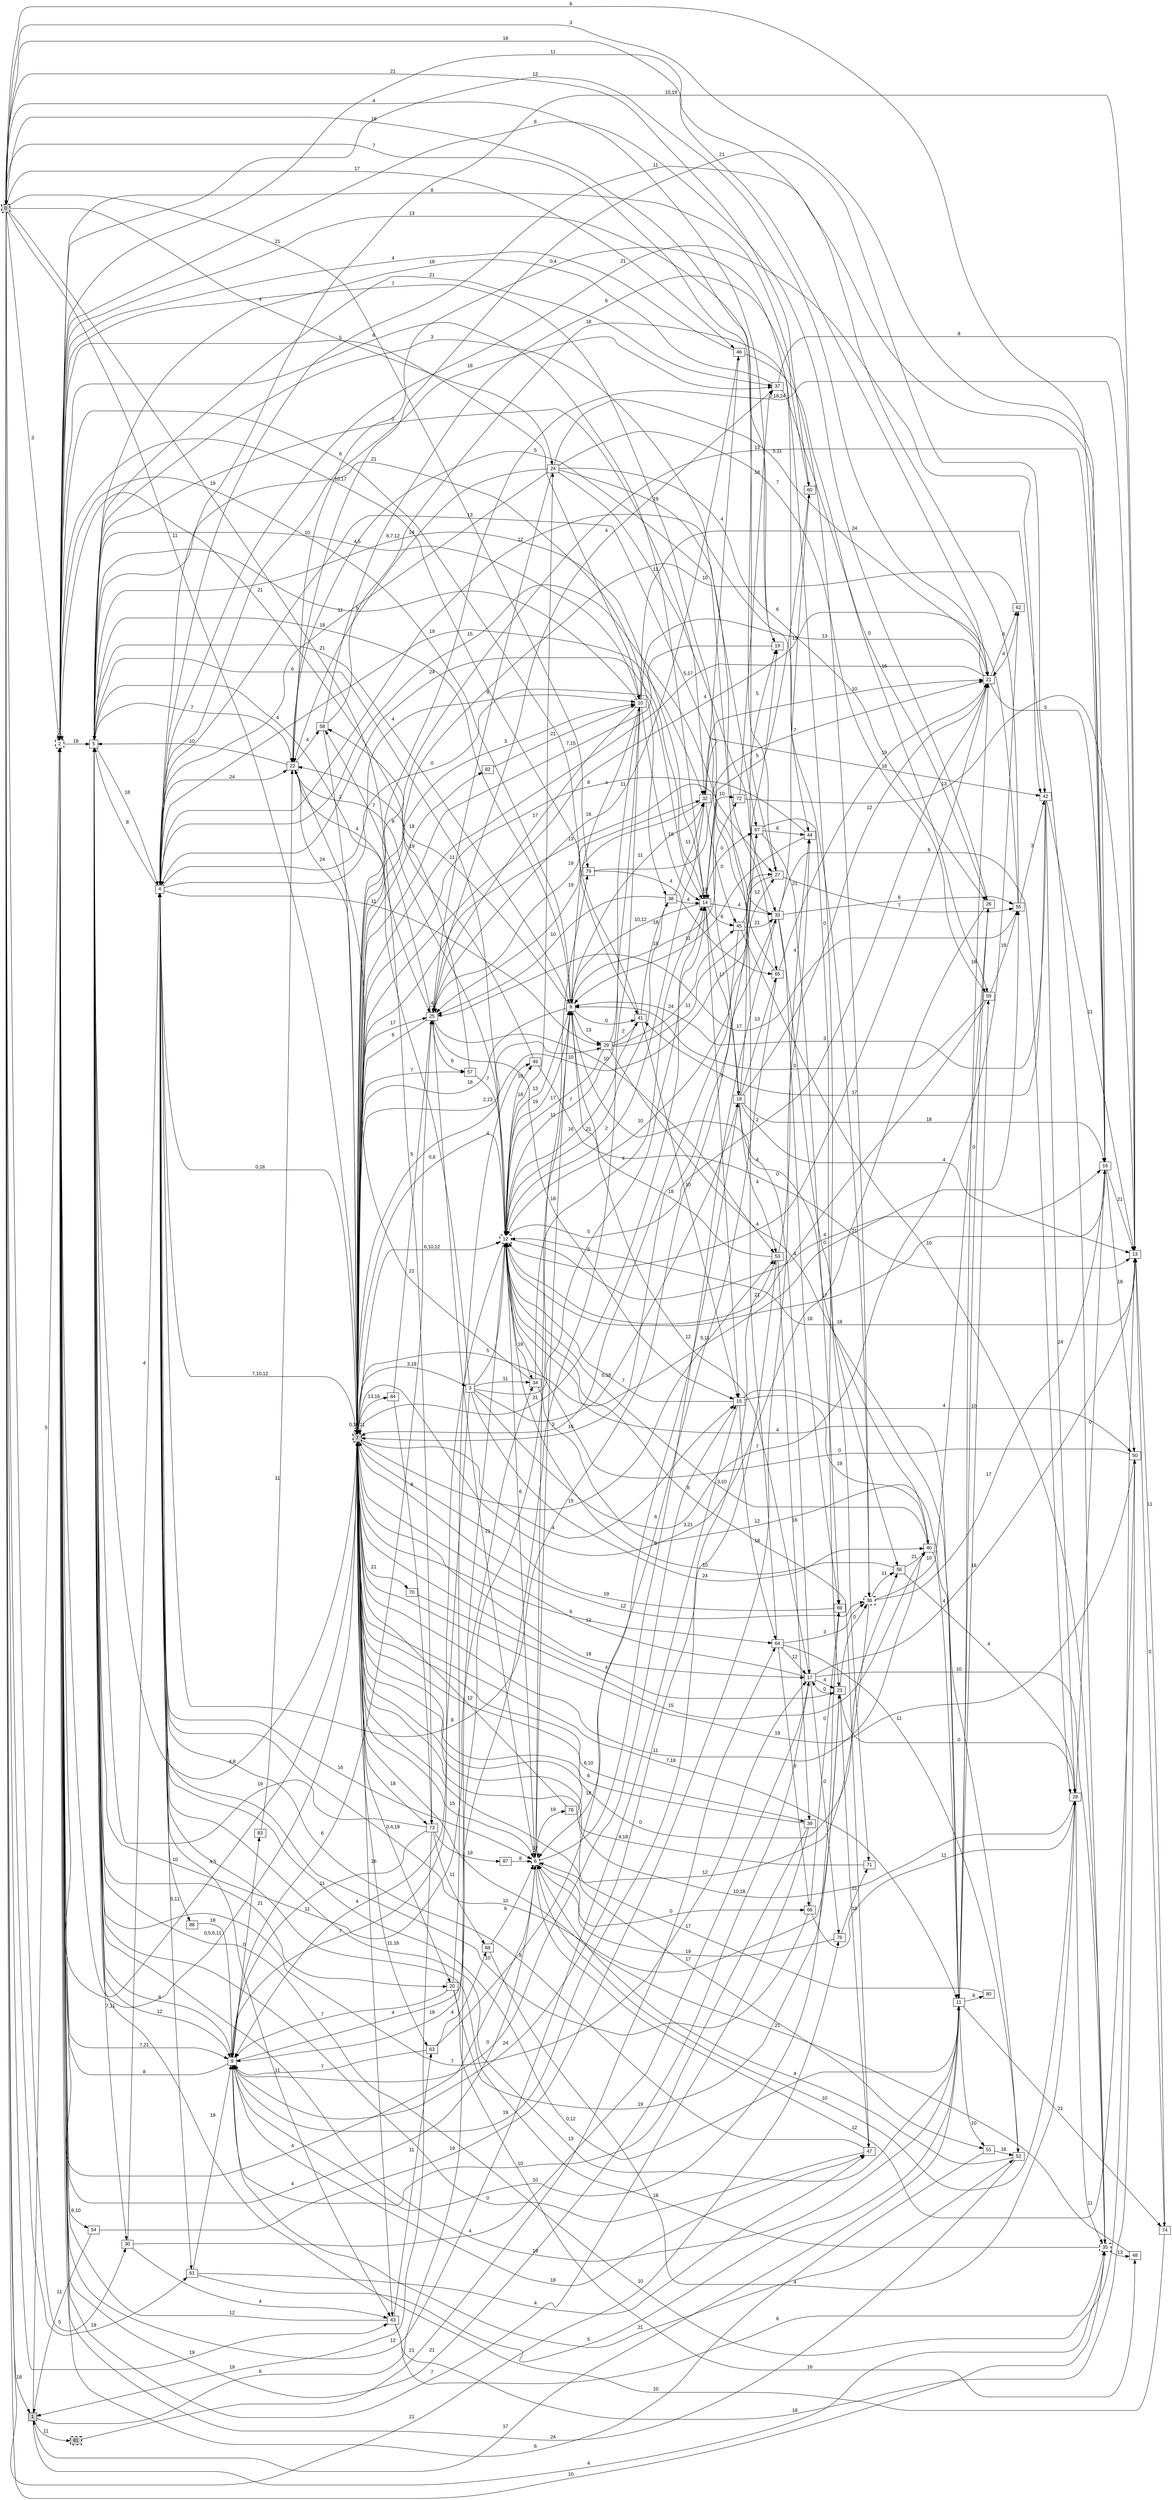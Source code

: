digraph "NDFA" {
  rankdir=LR
  node [shape=box width=0.1 height=0.1 fontname=Arial]
  edge [fontname=Arial]
/* Estados */
 s0 [label="0" style="filled,bold,dashed"] /* I:1 F:1 D:0 */
 s1 [label="1" style="filled"] /* I:1 F:0 D:0 */
 s2 [label="2" style="bold,dashed"] /* I:0 F:1 D:0 */
 s3 [label="3" ] /* I:0 F:0 D:0 */
 s4 [label="4" ] /* I:0 F:0 D:0 */
 s5 [label="5" ] /* I:0 F:0 D:0 */
 s6 [label="6" style="bold,dashed"] /* I:0 F:1 D:0 */
 s7 [label="7" style="filled,bold,dashed"] /* I:1 F:1 D:0 */
 s8 [label="8" ] /* I:0 F:0 D:0 */
 s9 [label="9" ] /* I:0 F:0 D:0 */
 s10 [label="10" ] /* I:0 F:0 D:0 */
 s11 [label="11" ] /* I:0 F:0 D:0 */
 s12 [label="12" style="bold,dashed"] /* I:0 F:1 D:0 */
 s13 [label="13" ] /* I:0 F:0 D:0 */
 s14 [label="14" ] /* I:0 F:0 D:0 */
 s15 [label="15" ] /* I:0 F:0 D:0 */
 s16 [label="16" ] /* I:0 F:0 D:0 */
 s17 [label="17" ] /* I:0 F:0 D:0 */
 s18 [label="18" ] /* I:0 F:0 D:0 */
 s19 [label="19" ] /* I:0 F:0 D:0 */
 s20 [label="20" ] /* I:0 F:0 D:0 */
 s21 [label="21" ] /* I:0 F:0 D:0 */
 s22 [label="22" ] /* I:0 F:0 D:0 */
 s23 [label="23" ] /* I:0 F:0 D:0 */
 s24 [label="24" ] /* I:0 F:0 D:0 */
 s25 [label="25" ] /* I:0 F:0 D:0 */
 s26 [label="26" ] /* I:0 F:0 D:0 */
 s27 [label="27" ] /* I:0 F:0 D:0 */
 s28 [label="28" ] /* I:0 F:0 D:0 */
 s29 [label="29" ] /* I:0 F:0 D:0 */
 s30 [label="30" ] /* I:0 F:0 D:0 */
 s32 [label="32" ] /* I:0 F:0 D:0 */
 s33 [label="33" ] /* I:0 F:0 D:0 */
 s34 [label="34" ] /* I:0 F:0 D:0 */
 s35 [label="35" style="bold,dashed"] /* I:0 F:1 D:0 */
 s36 [label="36" style="bold,dashed"] /* I:0 F:1 D:0 */
 s37 [label="37" ] /* I:0 F:0 D:0 */
 s38 [label="38" ] /* I:0 F:0 D:0 */
 s39 [label="39" ] /* I:0 F:0 D:0 */
 s40 [label="40" ] /* I:0 F:0 D:0 */
 s41 [label="41" ] /* I:0 F:0 D:0 */
 s42 [label="42" ] /* I:0 F:0 D:0 */
 s43 [label="43" ] /* I:0 F:0 D:0 */
 s44 [label="44" ] /* I:0 F:0 D:0 */
 s45 [label="45" ] /* I:0 F:0 D:0 */
 s46 [label="46" ] /* I:0 F:0 D:0 */
 s47 [label="47" ] /* I:0 F:0 D:0 */
 s48 [label="48" ] /* I:0 F:0 D:0 */
 s49 [label="49" ] /* I:0 F:0 D:0 */
 s50 [label="50" ] /* I:0 F:0 D:0 */
 s51 [label="51" ] /* I:0 F:0 D:0 */
 s52 [label="52" ] /* I:0 F:0 D:0 */
 s53 [label="53" ] /* I:0 F:0 D:0 */
 s54 [label="54" ] /* I:0 F:0 D:0 */
 s55 [label="55" ] /* I:0 F:0 D:0 */
 s56 [label="56" ] /* I:0 F:0 D:0 */
 s57 [label="57" ] /* I:0 F:0 D:0 */
 s58 [label="58" ] /* I:0 F:0 D:0 */
 s59 [label="59" ] /* I:0 F:0 D:0 */
 s60 [label="60" ] /* I:0 F:0 D:0 */
 s61 [label="61" ] /* I:0 F:0 D:0 */
 s62 [label="62" ] /* I:0 F:0 D:0 */
 s63 [label="63" ] /* I:0 F:0 D:0 */
 s64 [label="64" ] /* I:0 F:0 D:0 */
 s65 [label="65" ] /* I:0 F:0 D:0 */
 s66 [label="66" ] /* I:0 F:0 D:0 */
 s67 [label="67" ] /* I:0 F:0 D:0 */
 s68 [label="68" ] /* I:0 F:0 D:0 */
 s69 [label="69" ] /* I:0 F:0 D:0 */
 s70 [label="70" ] /* I:0 F:0 D:0 */
 s71 [label="71" ] /* I:0 F:0 D:0 */
 s72 [label="72" ] /* I:0 F:0 D:0 */
 s73 [label="73" ] /* I:0 F:0 D:0 */
 s74 [label="74" ] /* I:0 F:0 D:0 */
 s76 [label="76" ] /* I:0 F:0 D:0 */
 s78 [label="78" ] /* I:0 F:0 D:0 */
 s79 [label="79" ] /* I:0 F:0 D:0 */
 s80 [label="80" ] /* I:0 F:0 D:0 */
 s81 [label="81" style="filled,bold,dashed"] /* I:1 F:1 D:0 */
 s82 [label="82" ] /* I:0 F:0 D:0 */
 s83 [label="83" ] /* I:0 F:0 D:0 */
 s84 [label="84" ] /* I:0 F:0 D:0 */
 s87 [label="87" ] /* I:0 F:0 D:0 */
 s88 [label="88" ] /* I:0 F:0 D:0 */
/* Transiciones */
  s0 -> s1 [label="18"]
  s0 -> s2 [label="3"]
  s0 -> s7 [label="11"]
  s0 -> s16 [label="3"]
  s0 -> s19 [label="4"]
  s0 -> s24 [label="4"]
  s0 -> s27 [label="7"]
  s0 -> s30 [label="5"]
  s0 -> s35 [label="10"]
  s0 -> s43 [label="19"]
  s0 -> s46 [label="17"]
  s0 -> s60 [label="21"]
  s0 -> s61 [label="19"]
  s0 -> s73 [label="19"]
  s0 -> s76 [label="21"]
  s0 -> s79 [label="21"]
  s1 -> s2 [label="5"]
  s1 -> s12 [label="6"]
  s1 -> s35 [label="4"]
  s1 -> s81 [label="11"]
  s2 -> s2 [label="7"]
  s2 -> s5 [label="18"]
  s2 -> s6 [label="4"]
  s2 -> s7 [label="4,5"]
  s2 -> s9 [label="7,21"]
  s2 -> s10 [label="5"]
  s2 -> s14 [label="6"]
  s2 -> s17 [label="21"]
  s2 -> s18 [label="7"]
  s2 -> s41 [label="10,17"]
  s2 -> s54 [label="8,10"]
  s3 -> s5 [label="4"]
  s3 -> s9 [label="7"]
  s3 -> s12 [label="5"]
  s3 -> s14 [label="5"]
  s3 -> s18 [label="0,18"]
  s3 -> s34 [label="11"]
  s3 -> s40 [label="24"]
  s3 -> s62 [label="7"]
  s4 -> s5 [label="8"]
  s4 -> s6 [label="16"]
  s4 -> s7 [label="7,10,12"]
  s4 -> s10 [label="4"]
  s4 -> s11 [label="13"]
  s4 -> s14 [label="0"]
  s4 -> s22 [label="24"]
  s4 -> s23 [label="10"]
  s4 -> s27 [label="13"]
  s4 -> s29 [label="11"]
  s4 -> s32 [label="19"]
  s4 -> s36 [label="12"]
  s4 -> s37 [label="18"]
  s4 -> s42 [label="21"]
  s4 -> s43 [label="11"]
  s4 -> s61 [label="5,11"]
  s4 -> s67 [label="8"]
  s4 -> s88 [label="10"]
  s5 -> s4 [label="18"]
  s5 -> s8 [label="21"]
  s5 -> s9 [label="12"]
  s5 -> s10 [label="4,5"]
  s5 -> s12 [label="6"]
  s5 -> s13 [label="10"]
  s5 -> s14 [label="6,7,12"]
  s5 -> s17 [label="7"]
  s5 -> s20 [label="21"]
  s5 -> s22 [label="7"]
  s5 -> s30 [label="7,11"]
  s5 -> s32 [label="0"]
  s5 -> s34 [label="11"]
  s5 -> s37 [label="21"]
  s5 -> s38 [label="21"]
  s5 -> s65 [label="3"]
  s6 -> s2 [label="4"]
  s6 -> s6 [label="12"]
  s6 -> s8 [label="18"]
  s6 -> s25 [label="21"]
  s6 -> s28 [label="10"]
  s6 -> s33 [label="6"]
  s6 -> s50 [label="12"]
  s6 -> s66 [label="0"]
  s6 -> s78 [label="19"]
  s6 -> s79 [label="11"]
  s7 -> s2 [label="0,5,6,11"]
  s7 -> s3 [label="3,19"]
  s7 -> s4 [label="0,18"]
  s7 -> s5 [label="4,8"]
  s7 -> s6 [label="15"]
  s7 -> s7 [label="0,10,11"]
  s7 -> s10 [label="3"]
  s7 -> s11 [label="7,18"]
  s7 -> s12 [label="6,10,12"]
  s7 -> s14 [label="21"]
  s7 -> s15 [label="4"]
  s7 -> s17 [label="18"]
  s7 -> s20 [label="0,4,19"]
  s7 -> s23 [label="4"]
  s7 -> s25 [label="17"]
  s7 -> s27 [label="10"]
  s7 -> s29 [label="2,13"]
  s7 -> s36 [label="12"]
  s7 -> s39 [label="6,10"]
  s7 -> s43 [label="16"]
  s7 -> s51 [label="17"]
  s7 -> s53 [label="15"]
  s7 -> s55 [label="5,11"]
  s7 -> s56 [label="0"]
  s7 -> s57 [label="7"]
  s7 -> s63 [label="11,16"]
  s7 -> s64 [label="6"]
  s7 -> s70 [label="21"]
  s7 -> s73 [label="18"]
  s7 -> s82 [label="18"]
  s7 -> s84 [label="13,16"]
  s8 -> s2 [label="10"]
  s8 -> s5 [label="18"]
  s8 -> s7 [label="18"]
  s8 -> s12 [label="19"]
  s8 -> s29 [label="13"]
  s8 -> s32 [label="11"]
  s8 -> s41 [label="0"]
  s8 -> s58 [label="11"]
  s8 -> s72 [label="18"]
  s9 -> s2 [label="8"]
  s9 -> s5 [label="6"]
  s9 -> s8 [label="4"]
  s9 -> s15 [label="0"]
  s9 -> s25 [label="6"]
  s9 -> s47 [label="18"]
  s9 -> s52 [label="21"]
  s9 -> s53 [label="24"]
  s9 -> s83 [label="0"]
  s10 -> s5 [label="5"]
  s10 -> s8 [label="4"]
  s10 -> s9 [label="19"]
  s10 -> s12 [label="7"]
  s10 -> s14 [label="18"]
  s10 -> s21 [label="13"]
  s10 -> s25 [label="17"]
  s10 -> s42 [label="24"]
  s11 -> s1 [label="17"]
  s11 -> s4 [label="0,12"]
  s11 -> s5 [label="19"]
  s11 -> s21 [label="18"]
  s11 -> s26 [label="0"]
  s11 -> s51 [label="10"]
  s11 -> s59 [label="10"]
  s11 -> s74 [label="21"]
  s11 -> s80 [label="6"]
  s12 -> s6 [label="6"]
  s12 -> s7 [label="0,6"]
  s12 -> s8 [label="13"]
  s12 -> s9 [label="4"]
  s12 -> s16 [label="4"]
  s12 -> s21 [label="2"]
  s12 -> s22 [label="8"]
  s12 -> s24 [label="18"]
  s12 -> s34 [label="18"]
  s12 -> s38 [label="21"]
  s12 -> s41 [label="16"]
  s12 -> s49 [label="18"]
  s13 -> s4 [label="10,19"]
  s13 -> s7 [label="2,18,24"]
  s13 -> s12 [label="18"]
  s13 -> s74 [label="0"]
  s14 -> s4 [label="24"]
  s14 -> s8 [label="10,12"]
  s14 -> s14 [label="18"]
  s14 -> s15 [label="0"]
  s14 -> s18 [label="17"]
  s14 -> s33 [label="4"]
  s14 -> s45 [label="6"]
  s14 -> s67 [label="0"]
  s14 -> s72 [label="10"]
  s15 -> s2 [label="12"]
  s15 -> s12 [label="7"]
  s15 -> s40 [label="19"]
  s15 -> s50 [label="4"]
  s15 -> s64 [label="18"]
  s16 -> s0 [label="6"]
  s16 -> s4 [label="11"]
  s16 -> s7 [label="13"]
  s16 -> s12 [label="17"]
  s16 -> s13 [label="21"]
  s16 -> s50 [label="18"]
  s17 -> s7 [label="12"]
  s17 -> s8 [label="12"]
  s17 -> s13 [label="18"]
  s17 -> s23 [label="4"]
  s17 -> s35 [label="10"]
  s17 -> s76 [label="0"]
  s18 -> s13 [label="4"]
  s18 -> s16 [label="18"]
  s18 -> s17 [label="0"]
  s18 -> s21 [label="12"]
  s18 -> s27 [label="12"]
  s18 -> s53 [label="4"]
  s18 -> s65 [label="13"]
  s19 -> s2 [label="13"]
  s19 -> s7 [label="7,15"]
  s20 -> s9 [label="7"]
  s20 -> s23 [label="19"]
  s20 -> s48 [label="16"]
  s20 -> s49 [label="4"]
  s21 -> s0 [label="18"]
  s21 -> s2 [label="12"]
  s21 -> s7 [label="5,17"]
  s21 -> s12 [label="4"]
  s21 -> s16 [label="5"]
  s21 -> s62 [label="6"]
  s22 -> s5 [label="10"]
  s22 -> s7 [label="24"]
  s22 -> s25 [label="4"]
  s22 -> s44 [label="0,4"]
  s22 -> s58 [label="4"]
  s23 -> s17 [label="0"]
  s23 -> s28 [label="0"]
  s23 -> s36 [label="0"]
  s23 -> s47 [label="18"]
  s24 -> s4 [label="11"]
  s24 -> s21 [label="5,11"]
  s24 -> s22 [label="24"]
  s24 -> s25 [label="8"]
  s24 -> s26 [label="6"]
  s24 -> s33 [label="11"]
  s24 -> s59 [label="7"]
  s24 -> s67 [label="19"]
  s25 -> s7 [label="6"]
  s25 -> s15 [label="5"]
  s25 -> s25 [label="4"]
  s25 -> s32 [label="19"]
  s25 -> s37 [label="4"]
  s25 -> s53 [label="10"]
  s25 -> s57 [label="6"]
  s25 -> s58 [label="7"]
  s26 -> s2 [label="6"]
  s26 -> s7 [label="3,21"]
  s27 -> s0 [label="18"]
  s27 -> s12 [label="10"]
  s27 -> s55 [label="7"]
  s28 -> s7 [label="10,18"]
  s28 -> s16 [label="0"]
  s28 -> s35 [label="11"]
  s29 -> s10 [label="11"]
  s29 -> s11 [label="4"]
  s29 -> s12 [label="17"]
  s29 -> s19 [label="11"]
  s29 -> s41 [label="2"]
  s29 -> s45 [label="24"]
  s30 -> s4 [label="4"]
  s30 -> s17 [label="4"]
  s30 -> s43 [label="4"]
  s32 -> s12 [label="2"]
  s32 -> s21 [label="10"]
  s32 -> s25 [label="19"]
  s32 -> s42 [label="18"]
  s32 -> s45 [label="0"]
  s32 -> s46 [label="4"]
  s33 -> s4 [label="15"]
  s33 -> s7 [label="16"]
  s33 -> s28 [label="6"]
  s33 -> s55 [label="6"]
  s33 -> s60 [label="19"]
  s33 -> s69 [label="18"]
  s33 -> s71 [label="0"]
  s34 -> s11 [label="12"]
  s34 -> s14 [label="4"]
  s34 -> s22 [label="21"]
  s35 -> s4 [label="18"]
  s35 -> s22 [label="21"]
  s35 -> s48 [label="13"]
  s36 -> s6 [label="12"]
  s36 -> s16 [label="17"]
  s36 -> s26 [label="10"]
  s36 -> s56 [label="11"]
  s37 -> s5 [label="18"]
  s37 -> s13 [label="8"]
  s37 -> s26 [label="16"]
  s38 -> s14 [label="4"]
  s38 -> s25 [label="10"]
  s38 -> s32 [label="11"]
  s39 -> s2 [label="7"]
  s39 -> s7 [label="6"]
  s39 -> s9 [label="10"]
  s40 -> s7 [label="11"]
  s40 -> s8 [label="4"]
  s40 -> s11 [label="4"]
  s40 -> s12 [label="3,10"]
  s41 -> s2 [label="6"]
  s41 -> s15 [label="10"]
  s41 -> s38 [label="18"]
  s42 -> s8 [label="3"]
  s42 -> s13 [label="11"]
  s42 -> s28 [label="24"]
  s42 -> s41 [label="17"]
  s43 -> s2 [label="12"]
  s43 -> s35 [label="6"]
  s43 -> s50 [label="18"]
  s43 -> s63 [label="11"]
  s44 -> s7 [label="8"]
  s44 -> s8 [label="11"]
  s45 -> s7 [label="3"]
  s45 -> s19 [label="5"]
  s45 -> s33 [label="21"]
  s45 -> s35 [label="10"]
  s46 -> s2 [label="4"]
  s46 -> s25 [label="16"]
  s46 -> s59 [label="0"]
  s47 -> s4 [label="8"]
  s47 -> s5 [label="0"]
  s47 -> s12 [label="8"]
  s48 -> s7 [label="21"]
  s49 -> s13 [label="21"]
  s49 -> s22 [label="19"]
  s50 -> s7 [label="19"]
  s50 -> s12 [label="0"]
  s51 -> s2 [label="6"]
  s51 -> s52 [label="16"]
  s52 -> s2 [label="24"]
  s52 -> s6 [label="4"]
  s52 -> s12 [label="4"]
  s53 -> s8 [label="18"]
  s53 -> s9 [label="19"]
  s53 -> s39 [label="16"]
  s53 -> s44 [label="4"]
  s54 -> s1 [label="11"]
  s54 -> s44 [label="19"]
  s55 -> s2 [label="11"]
  s55 -> s7 [label="4"]
  s55 -> s25 [label="17"]
  s55 -> s42 [label="3"]
  s56 -> s12 [label="10"]
  s56 -> s28 [label="4"]
  s56 -> s40 [label="21"]
  s57 -> s2 [label="21"]
  s57 -> s12 [label="7"]
  s58 -> s7 [label="2"]
  s58 -> s23 [label="18"]
  s58 -> s36 [label="6"]
  s59 -> s8 [label="0"]
  s59 -> s12 [label="21"]
  s59 -> s55 [label="19"]
  s60 -> s2 [label="8"]
  s60 -> s14 [label="5"]
  s61 -> s9 [label="19"]
  s61 -> s11 [label="5"]
  s61 -> s47 [label="4"]
  s62 -> s7 [label="10"]
  s62 -> s21 [label="4"]
  s63 -> s9 [label="7"]
  s63 -> s18 [label="18"]
  s63 -> s68 [label="4"]
  s64 -> s17 [label="12"]
  s64 -> s22 [label="5"]
  s64 -> s36 [label="3"]
  s64 -> s52 [label="11"]
  s64 -> s66 [label="8"]
  s65 -> s6 [label="6"]
  s65 -> s7 [label="13"]
  s65 -> s21 [label="19"]
  s66 -> s4 [label="10"]
  s66 -> s28 [label="11"]
  s66 -> s69 [label="0"]
  s67 -> s44 [label="6"]
  s67 -> s56 [label="0"]
  s67 -> s69 [label="21"]
  s68 -> s6 [label="6"]
  s68 -> s28 [label="4"]
  s69 -> s7 [label="19"]
  s69 -> s9 [label="10"]
  s70 -> s40 [label="15"]
  s71 -> s7 [label="4,18"]
  s72 -> s13 [label="13"]
  s72 -> s37 [label="18"]
  s73 -> s1 [label="19"]
  s73 -> s5 [label="19"]
  s73 -> s9 [label="11"]
  s73 -> s68 [label="11"]
  s73 -> s87 [label="19"]
  s74 -> s5 [label="10"]
  s74 -> s13 [label="11"]
  s76 -> s6 [label="19"]
  s76 -> s71 [label="21"]
  s78 -> s7 [label="12"]
  s79 -> s21 [label="7"]
  s79 -> s65 [label="4"]
  s80 -> s7 [label="17"]
  s81 -> s64 [label="21"]
  s82 -> s10 [label="21"]
  s83 -> s22 [label="11"]
  s84 -> s25 [label="5"]
  s84 -> s73 [label="8"]
  s87 -> s6 [label="8"]
  s88 -> s9 [label="18"]
}
